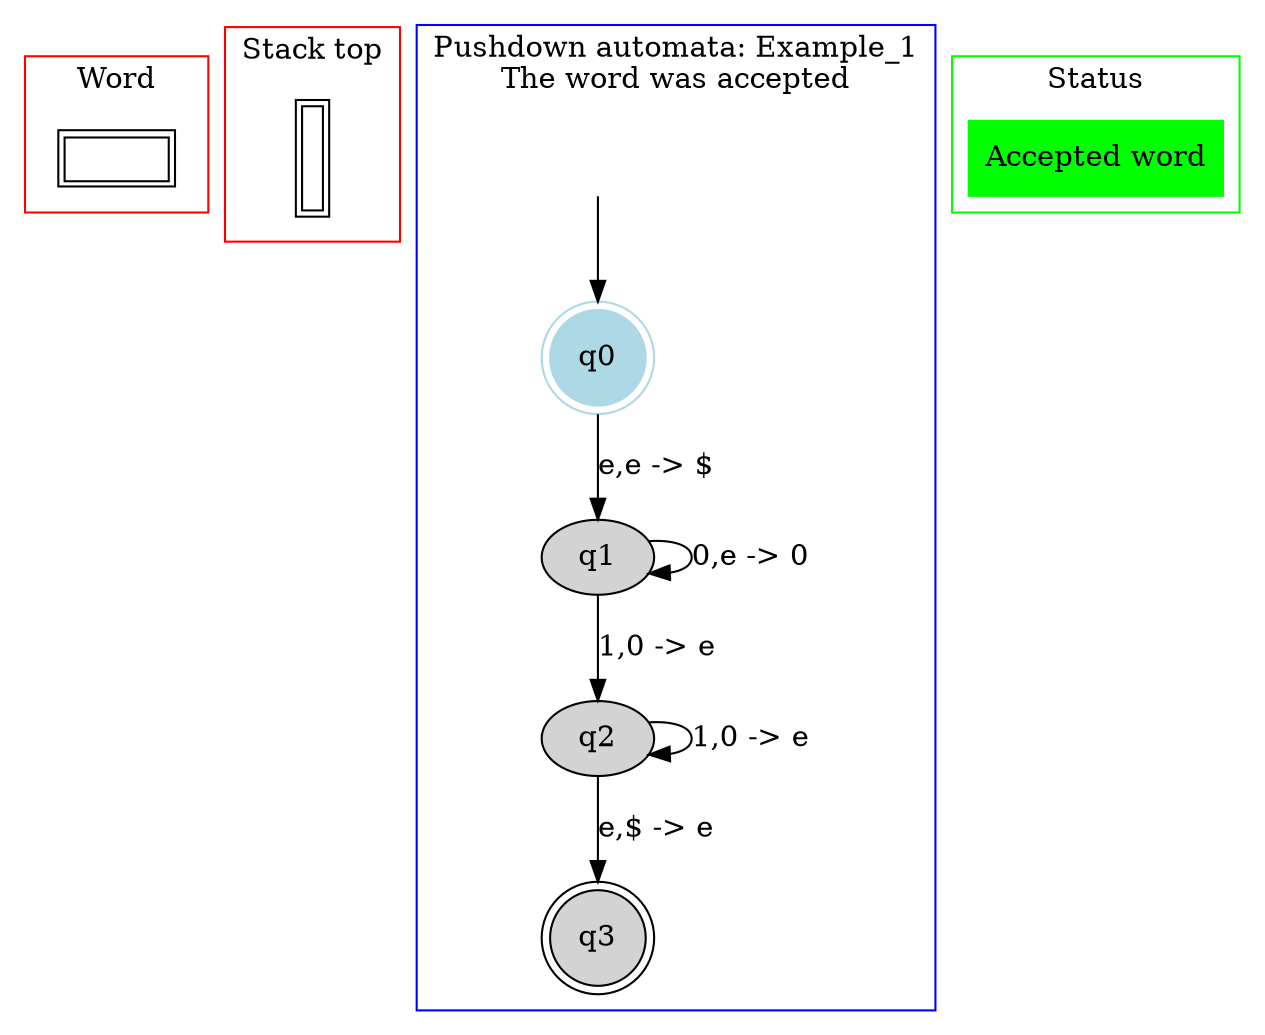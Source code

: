 digraph G {
	subgraph cluster_0 {
		node [shape=plaintext];

struct1 [label=<<TABLE>
<TR>
<TD width="50" height="10"> </TD></TR>
</TABLE>>];
label = "Word";
color=red;
}
	subgraph cluster_2 {
		node [shape=plaintext];

struct2 [label=<<TABLE>
<TR>
<TD width="10" height="50">
</TD>
</TR>
</TABLE>>];
label = "Stack top";
color=red;
}
	subgraph cluster_1 {
		node [style=filled];
		label = "Pushdown automata: Example_1
The word was accepted"
		color=blue;

		q0 [shape="doublecircle",color="lightblue"];
		q1;
		q2;
		q3 [shape="doublecircle"];
		q0->q1[label="e,e -> $"];
		q1->q1[label="0,e -> 0"];
		q1->q2[label="1,0 -> e"];
		q2->q2[label="1,0 -> e"];
		q2->q3[label="e,$ -> e"];
x [color=white, label=""];		x->q0	}

subgraph cluster_1s {
node [style=filled, shape=rect];
cluster_1_n [label="Accepted word", color="green"];
label = "Status";
color=green;
}
}